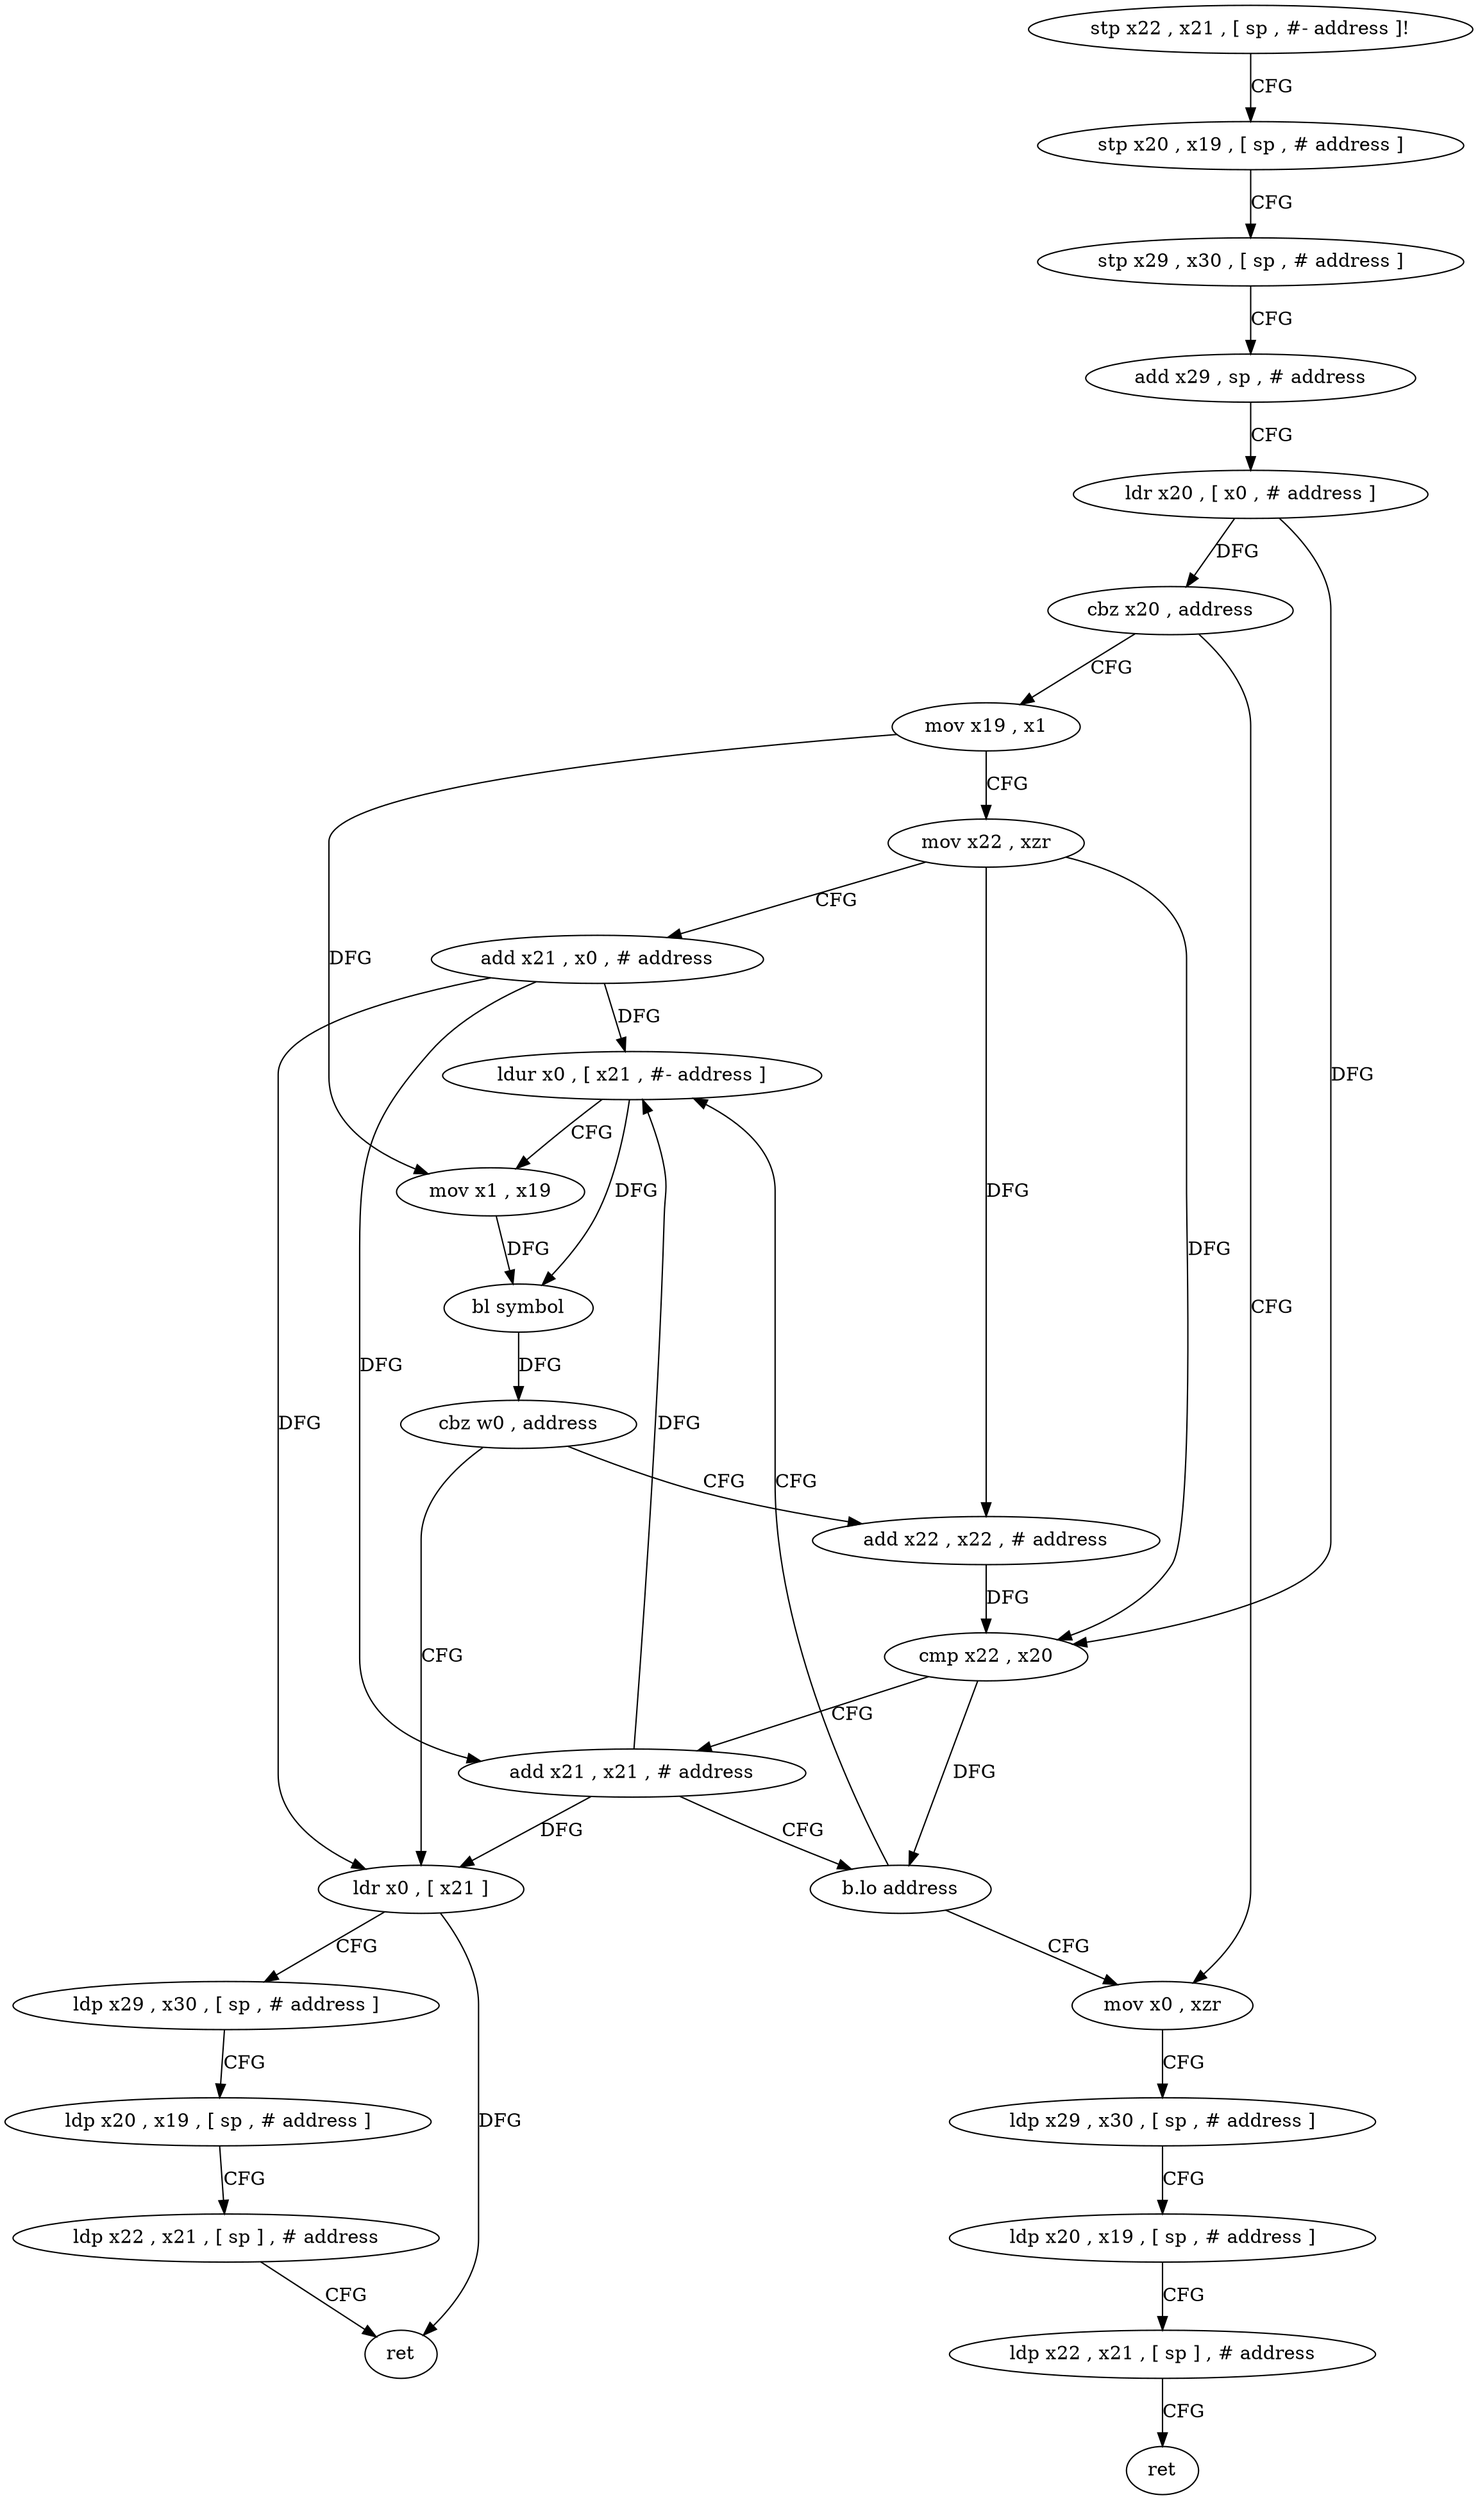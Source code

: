 digraph "func" {
"145780" [label = "stp x22 , x21 , [ sp , #- address ]!" ]
"145784" [label = "stp x20 , x19 , [ sp , # address ]" ]
"145788" [label = "stp x29 , x30 , [ sp , # address ]" ]
"145792" [label = "add x29 , sp , # address" ]
"145796" [label = "ldr x20 , [ x0 , # address ]" ]
"145800" [label = "cbz x20 , address" ]
"145848" [label = "mov x0 , xzr" ]
"145804" [label = "mov x19 , x1" ]
"145852" [label = "ldp x29 , x30 , [ sp , # address ]" ]
"145856" [label = "ldp x20 , x19 , [ sp , # address ]" ]
"145860" [label = "ldp x22 , x21 , [ sp ] , # address" ]
"145864" [label = "ret" ]
"145808" [label = "mov x22 , xzr" ]
"145812" [label = "add x21 , x0 , # address" ]
"145816" [label = "ldur x0 , [ x21 , #- address ]" ]
"145868" [label = "ldr x0 , [ x21 ]" ]
"145872" [label = "ldp x29 , x30 , [ sp , # address ]" ]
"145876" [label = "ldp x20 , x19 , [ sp , # address ]" ]
"145880" [label = "ldp x22 , x21 , [ sp ] , # address" ]
"145884" [label = "ret" ]
"145832" [label = "add x22 , x22 , # address" ]
"145836" [label = "cmp x22 , x20" ]
"145840" [label = "add x21 , x21 , # address" ]
"145844" [label = "b.lo address" ]
"145820" [label = "mov x1 , x19" ]
"145824" [label = "bl symbol" ]
"145828" [label = "cbz w0 , address" ]
"145780" -> "145784" [ label = "CFG" ]
"145784" -> "145788" [ label = "CFG" ]
"145788" -> "145792" [ label = "CFG" ]
"145792" -> "145796" [ label = "CFG" ]
"145796" -> "145800" [ label = "DFG" ]
"145796" -> "145836" [ label = "DFG" ]
"145800" -> "145848" [ label = "CFG" ]
"145800" -> "145804" [ label = "CFG" ]
"145848" -> "145852" [ label = "CFG" ]
"145804" -> "145808" [ label = "CFG" ]
"145804" -> "145820" [ label = "DFG" ]
"145852" -> "145856" [ label = "CFG" ]
"145856" -> "145860" [ label = "CFG" ]
"145860" -> "145864" [ label = "CFG" ]
"145808" -> "145812" [ label = "CFG" ]
"145808" -> "145832" [ label = "DFG" ]
"145808" -> "145836" [ label = "DFG" ]
"145812" -> "145816" [ label = "DFG" ]
"145812" -> "145868" [ label = "DFG" ]
"145812" -> "145840" [ label = "DFG" ]
"145816" -> "145820" [ label = "CFG" ]
"145816" -> "145824" [ label = "DFG" ]
"145868" -> "145872" [ label = "CFG" ]
"145868" -> "145884" [ label = "DFG" ]
"145872" -> "145876" [ label = "CFG" ]
"145876" -> "145880" [ label = "CFG" ]
"145880" -> "145884" [ label = "CFG" ]
"145832" -> "145836" [ label = "DFG" ]
"145836" -> "145840" [ label = "CFG" ]
"145836" -> "145844" [ label = "DFG" ]
"145840" -> "145844" [ label = "CFG" ]
"145840" -> "145816" [ label = "DFG" ]
"145840" -> "145868" [ label = "DFG" ]
"145844" -> "145816" [ label = "CFG" ]
"145844" -> "145848" [ label = "CFG" ]
"145820" -> "145824" [ label = "DFG" ]
"145824" -> "145828" [ label = "DFG" ]
"145828" -> "145868" [ label = "CFG" ]
"145828" -> "145832" [ label = "CFG" ]
}
